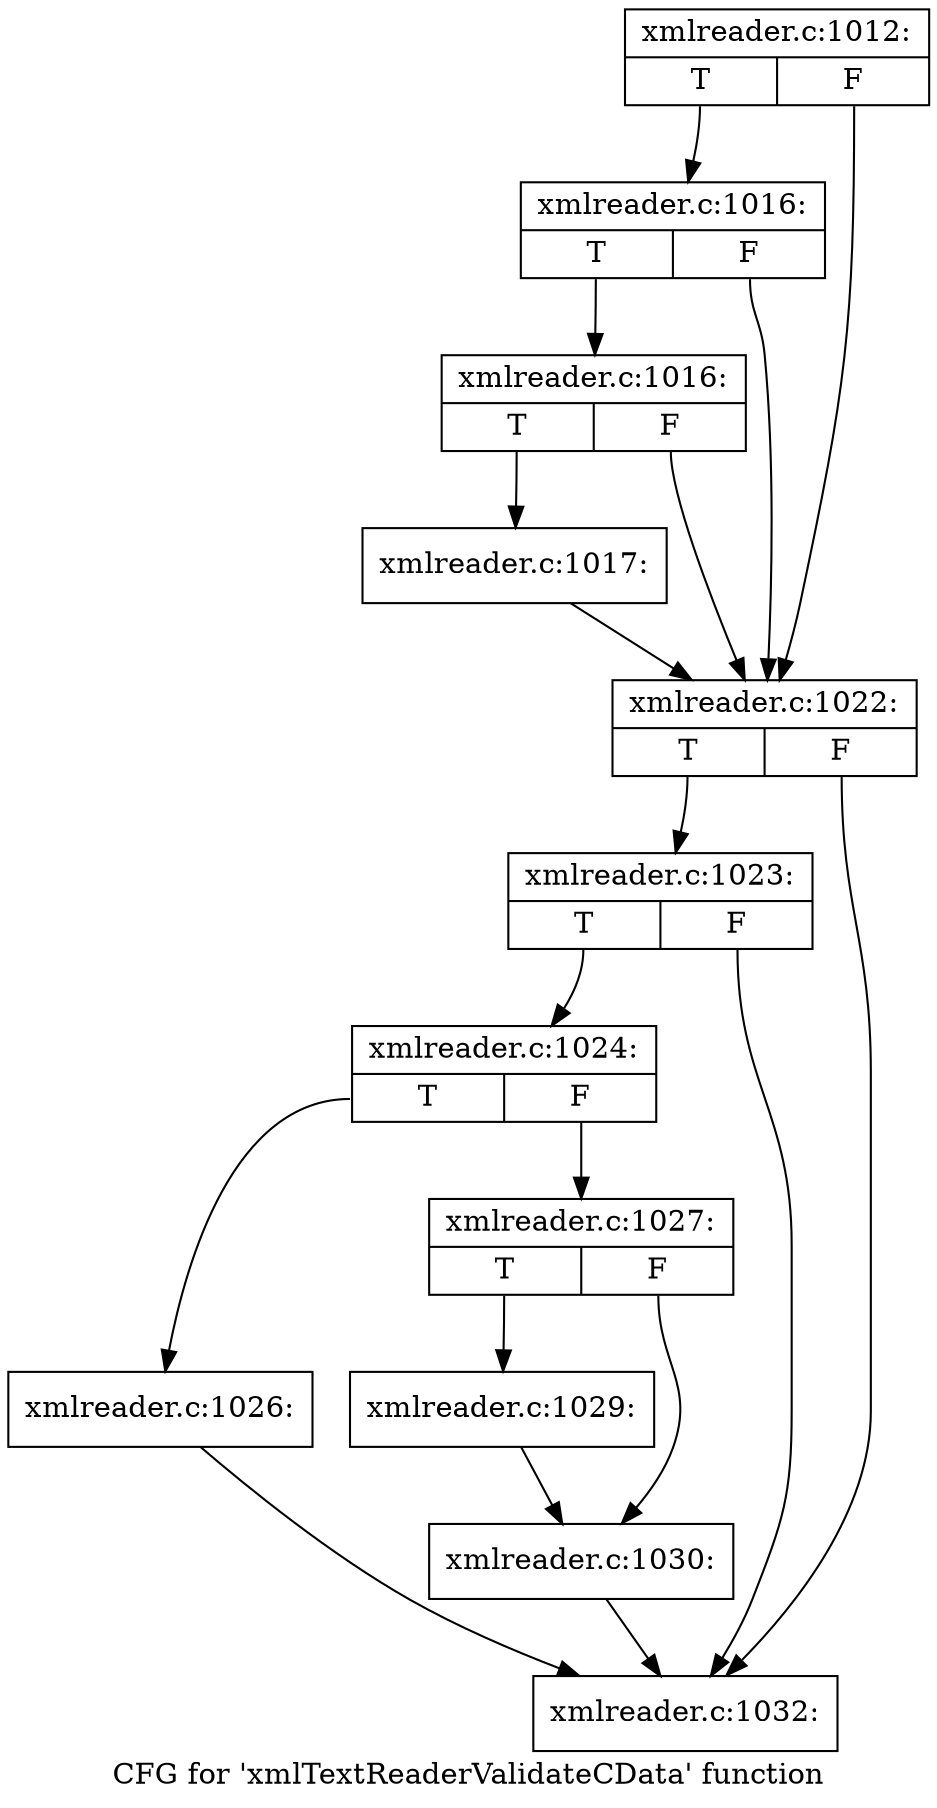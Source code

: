 digraph "CFG for 'xmlTextReaderValidateCData' function" {
	label="CFG for 'xmlTextReaderValidateCData' function";

	Node0x55e449592600 [shape=record,label="{xmlreader.c:1012:|{<s0>T|<s1>F}}"];
	Node0x55e449592600:s0 -> Node0x55e44959da10;
	Node0x55e449592600:s1 -> Node0x55e44959d940;
	Node0x55e44959da10 [shape=record,label="{xmlreader.c:1016:|{<s0>T|<s1>F}}"];
	Node0x55e44959da10:s0 -> Node0x55e44959d990;
	Node0x55e44959da10:s1 -> Node0x55e44959d940;
	Node0x55e44959d990 [shape=record,label="{xmlreader.c:1016:|{<s0>T|<s1>F}}"];
	Node0x55e44959d990:s0 -> Node0x55e44959d8f0;
	Node0x55e44959d990:s1 -> Node0x55e44959d940;
	Node0x55e44959d8f0 [shape=record,label="{xmlreader.c:1017:}"];
	Node0x55e44959d8f0 -> Node0x55e44959d940;
	Node0x55e44959d940 [shape=record,label="{xmlreader.c:1022:|{<s0>T|<s1>F}}"];
	Node0x55e44959d940:s0 -> Node0x55e44959f590;
	Node0x55e44959d940:s1 -> Node0x55e44959f540;
	Node0x55e44959f590 [shape=record,label="{xmlreader.c:1023:|{<s0>T|<s1>F}}"];
	Node0x55e44959f590:s0 -> Node0x55e44959f4f0;
	Node0x55e44959f590:s1 -> Node0x55e44959f540;
	Node0x55e44959f4f0 [shape=record,label="{xmlreader.c:1024:|{<s0>T|<s1>F}}"];
	Node0x55e44959f4f0:s0 -> Node0x55e44959ffb0;
	Node0x55e44959f4f0:s1 -> Node0x55e4495a0000;
	Node0x55e44959ffb0 [shape=record,label="{xmlreader.c:1026:}"];
	Node0x55e44959ffb0 -> Node0x55e44959f540;
	Node0x55e4495a0000 [shape=record,label="{xmlreader.c:1027:|{<s0>T|<s1>F}}"];
	Node0x55e4495a0000:s0 -> Node0x55e4495a0bb0;
	Node0x55e4495a0000:s1 -> Node0x55e4495a0c00;
	Node0x55e4495a0bb0 [shape=record,label="{xmlreader.c:1029:}"];
	Node0x55e4495a0bb0 -> Node0x55e4495a0c00;
	Node0x55e4495a0c00 [shape=record,label="{xmlreader.c:1030:}"];
	Node0x55e4495a0c00 -> Node0x55e44959f540;
	Node0x55e44959f540 [shape=record,label="{xmlreader.c:1032:}"];
}
